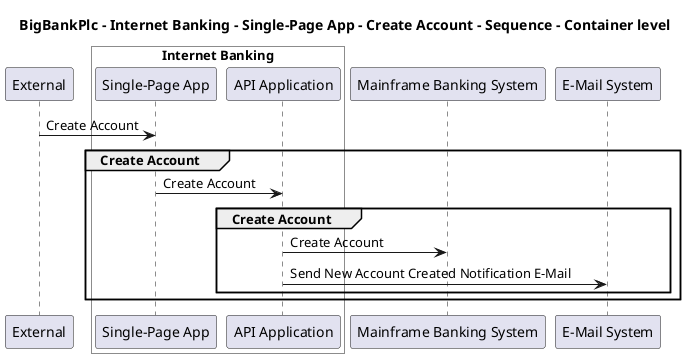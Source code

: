 @startuml

title BigBankPlc - Internet Banking - Single-Page App - Create Account - Sequence - Container level

participant "External" as C4InterFlow.SoftwareSystems.ExternalSystem

box "Internet Banking" #White
    participant "Single-Page App" as BigBankPlc.SoftwareSystems.InternetBanking.Containers.SinglePageApp
    participant "API Application" as BigBankPlc.SoftwareSystems.InternetBanking.Containers.APIApplication
end box

participant "Mainframe Banking System" as BigBankPlc.SoftwareSystems.MainframeBankingSystem
participant "E-Mail System" as BigBankPlc.SoftwareSystems.EMailSystem

C4InterFlow.SoftwareSystems.ExternalSystem -> BigBankPlc.SoftwareSystems.InternetBanking.Containers.SinglePageApp : Create Account
group Create Account
BigBankPlc.SoftwareSystems.InternetBanking.Containers.SinglePageApp -> BigBankPlc.SoftwareSystems.InternetBanking.Containers.APIApplication : Create Account
group Create Account
BigBankPlc.SoftwareSystems.InternetBanking.Containers.APIApplication -> BigBankPlc.SoftwareSystems.MainframeBankingSystem : Create Account
BigBankPlc.SoftwareSystems.InternetBanking.Containers.APIApplication -> BigBankPlc.SoftwareSystems.EMailSystem : Send New Account Created Notification E-Mail
end
end


@enduml
